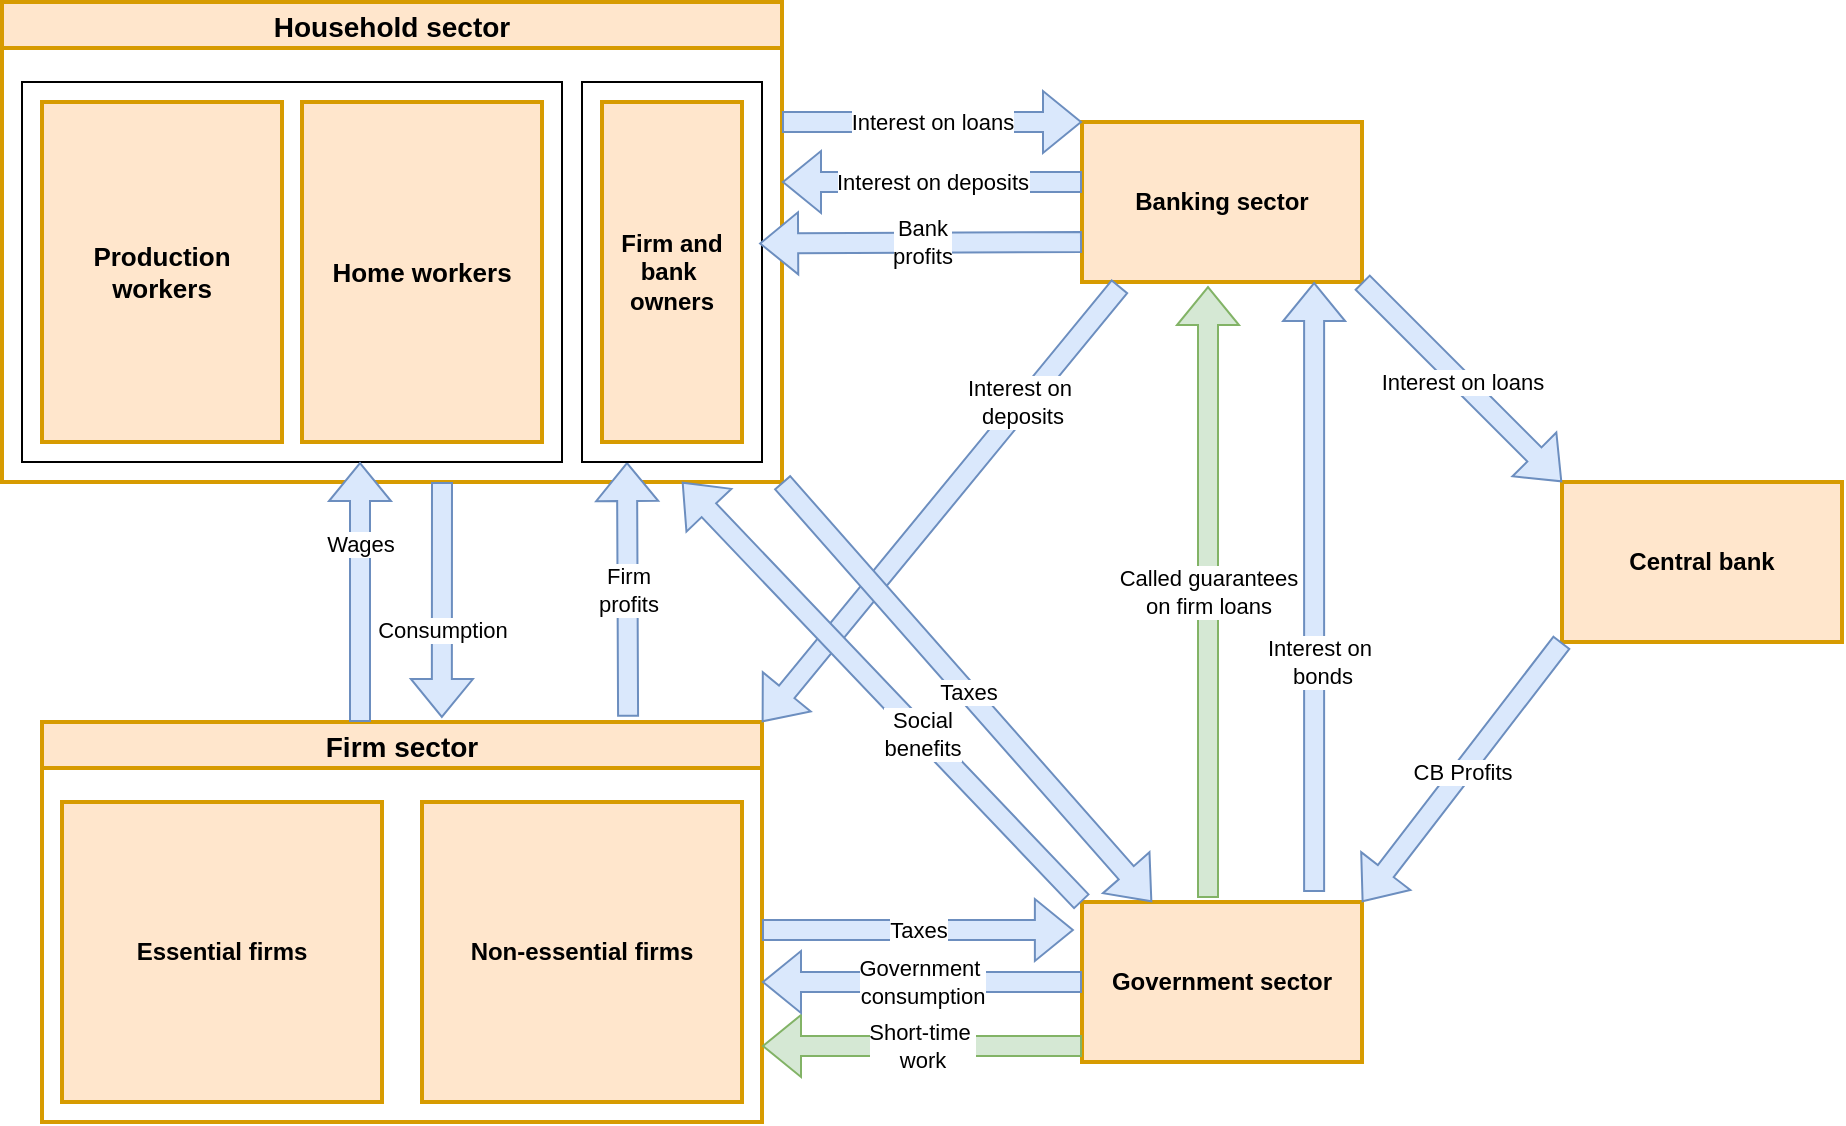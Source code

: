 <mxfile version="24.5.5" type="github">
  <diagram name="Page-1" id="LTLJHB56SYGIF1e-PyQ5">
    <mxGraphModel dx="1147" dy="616" grid="1" gridSize="10" guides="1" tooltips="1" connect="1" arrows="1" fold="1" page="1" pageScale="1" pageWidth="850" pageHeight="1100" math="0" shadow="0">
      <root>
        <mxCell id="0" />
        <mxCell id="1" parent="0" />
        <mxCell id="_o3PZ7_7_NuoDLqpeevg-22" value="Firm sector" style="swimlane;fillColor=#ffe6cc;strokeColor=#d79b00;strokeWidth=2;fontSize=14;startSize=23;verticalAlign=middle;" parent="1" vertex="1">
          <mxGeometry x="120" y="400" width="360" height="200" as="geometry">
            <mxRectangle x="480" y="200" width="110" height="30" as="alternateBounds" />
          </mxGeometry>
        </mxCell>
        <mxCell id="_o3PZ7_7_NuoDLqpeevg-23" value="&lt;b&gt;Essential firms&lt;/b&gt;" style="rounded=0;whiteSpace=wrap;html=1;fillColor=#ffe6cc;strokeColor=#d79b00;strokeWidth=2;verticalAlign=middle;" parent="_o3PZ7_7_NuoDLqpeevg-22" vertex="1">
          <mxGeometry x="10" y="40" width="160" height="150" as="geometry" />
        </mxCell>
        <mxCell id="_o3PZ7_7_NuoDLqpeevg-24" value="&lt;b&gt;Non-essential firms&lt;br&gt;&lt;/b&gt;" style="rounded=0;whiteSpace=wrap;html=1;fillColor=#ffe6cc;strokeColor=#d79b00;strokeWidth=2;verticalAlign=middle;" parent="_o3PZ7_7_NuoDLqpeevg-22" vertex="1">
          <mxGeometry x="190" y="40" width="160" height="150" as="geometry" />
        </mxCell>
        <mxCell id="_o3PZ7_7_NuoDLqpeevg-1" value="Household sector" style="swimlane;fillColor=#ffe6cc;strokeColor=#d79b00;strokeWidth=2;fontSize=14;startSize=23;verticalAlign=middle;" parent="1" vertex="1">
          <mxGeometry x="100" y="40" width="390" height="240" as="geometry">
            <mxRectangle x="480" y="200" width="110" height="30" as="alternateBounds" />
          </mxGeometry>
        </mxCell>
        <mxCell id="u_YEaIF2QH5trvbsYuP5-1" value="" style="rounded=0;whiteSpace=wrap;html=1;" vertex="1" parent="_o3PZ7_7_NuoDLqpeevg-1">
          <mxGeometry x="10" y="40" width="270" height="190" as="geometry" />
        </mxCell>
        <mxCell id="_o3PZ7_7_NuoDLqpeevg-2" value="&lt;b&gt;&lt;font style=&quot;font-size: 13px;&quot;&gt;Production workers&lt;/font&gt;&lt;/b&gt;" style="rounded=0;whiteSpace=wrap;html=1;fillColor=#ffe6cc;strokeColor=#d79b00;strokeWidth=2;verticalAlign=middle;" parent="_o3PZ7_7_NuoDLqpeevg-1" vertex="1">
          <mxGeometry x="20" y="50" width="120" height="170" as="geometry" />
        </mxCell>
        <mxCell id="_o3PZ7_7_NuoDLqpeevg-4" value="&lt;b&gt;&lt;font style=&quot;font-size: 13px;&quot;&gt;Home workers&lt;/font&gt;&lt;/b&gt;" style="rounded=0;whiteSpace=wrap;html=1;fillColor=#ffe6cc;strokeColor=#d79b00;strokeWidth=2;verticalAlign=middle;" parent="_o3PZ7_7_NuoDLqpeevg-1" vertex="1">
          <mxGeometry x="150" y="50" width="120" height="170" as="geometry" />
        </mxCell>
        <mxCell id="_o3PZ7_7_NuoDLqpeevg-25" value="&lt;b&gt;Banking sector&lt;/b&gt;" style="rounded=0;whiteSpace=wrap;html=1;fillColor=#ffe6cc;strokeColor=#d79b00;strokeWidth=2;" parent="1" vertex="1">
          <mxGeometry x="640" y="100" width="140" height="80" as="geometry" />
        </mxCell>
        <mxCell id="_o3PZ7_7_NuoDLqpeevg-26" value="&lt;b&gt;Government sector&lt;br&gt;&lt;/b&gt;" style="rounded=0;whiteSpace=wrap;html=1;fillColor=#ffe6cc;strokeColor=#d79b00;strokeWidth=2;" parent="1" vertex="1">
          <mxGeometry x="640" y="490" width="140" height="80" as="geometry" />
        </mxCell>
        <mxCell id="_o3PZ7_7_NuoDLqpeevg-27" value="&lt;b&gt;Central bank&lt;/b&gt;" style="rounded=0;whiteSpace=wrap;html=1;fillColor=#ffe6cc;strokeColor=#d79b00;strokeWidth=2;" parent="1" vertex="1">
          <mxGeometry x="880" y="280" width="140" height="80" as="geometry" />
        </mxCell>
        <mxCell id="_o3PZ7_7_NuoDLqpeevg-32" value="&lt;div&gt;Short-time&amp;nbsp;&lt;/div&gt;&lt;div&gt;work&lt;/div&gt;" style="shape=flexArrow;endArrow=classic;html=1;rounded=0;fillColor=#d5e8d4;strokeColor=#82b366;exitX=0;exitY=1;exitDx=0;exitDy=0;" parent="1" edge="1">
          <mxGeometry width="50" height="50" relative="1" as="geometry">
            <mxPoint x="640" y="562" as="sourcePoint" />
            <mxPoint x="480" y="562" as="targetPoint" />
          </mxGeometry>
        </mxCell>
        <mxCell id="_o3PZ7_7_NuoDLqpeevg-33" value="&lt;div&gt;Called guarantees&lt;/div&gt;&lt;div&gt;on firm loans&lt;br&gt;&lt;/div&gt;" style="shape=flexArrow;endArrow=classic;html=1;rounded=0;fillColor=#d5e8d4;strokeColor=#82b366;exitX=0.45;exitY=-0.025;exitDx=0;exitDy=0;exitPerimeter=0;entryX=0.45;entryY=1.025;entryDx=0;entryDy=0;entryPerimeter=0;" parent="1" source="_o3PZ7_7_NuoDLqpeevg-26" target="_o3PZ7_7_NuoDLqpeevg-25" edge="1">
          <mxGeometry width="50" height="50" relative="1" as="geometry">
            <mxPoint x="710" y="440" as="sourcePoint" />
            <mxPoint x="703" y="200" as="targetPoint" />
          </mxGeometry>
        </mxCell>
        <mxCell id="_o3PZ7_7_NuoDLqpeevg-34" value="&lt;div&gt;Wages&lt;/div&gt;" style="shape=flexArrow;endArrow=classic;html=1;rounded=0;fillColor=#dae8fc;strokeColor=#6c8ebf;" parent="1" edge="1">
          <mxGeometry x="0.375" width="50" height="50" relative="1" as="geometry">
            <mxPoint x="279" y="400" as="sourcePoint" />
            <mxPoint x="279" y="270" as="targetPoint" />
            <mxPoint as="offset" />
          </mxGeometry>
        </mxCell>
        <mxCell id="_o3PZ7_7_NuoDLqpeevg-35" value="Consumption" style="shape=flexArrow;endArrow=classic;html=1;rounded=0;fillColor=#dae8fc;strokeColor=#6c8ebf;entryX=0.472;entryY=-0.015;entryDx=0;entryDy=0;entryPerimeter=0;" parent="1" edge="1">
          <mxGeometry x="0.261" width="50" height="50" relative="1" as="geometry">
            <mxPoint x="320" y="280" as="sourcePoint" />
            <mxPoint x="319.92" y="398" as="targetPoint" />
            <mxPoint as="offset" />
          </mxGeometry>
        </mxCell>
        <mxCell id="_o3PZ7_7_NuoDLqpeevg-36" value="&lt;div&gt;Firm&lt;/div&gt;&lt;div&gt;profits&lt;br&gt;&lt;/div&gt;" style="shape=flexArrow;endArrow=classic;html=1;rounded=0;fillColor=#dae8fc;strokeColor=#6c8ebf;entryX=0.25;entryY=1;entryDx=0;entryDy=0;exitX=0.814;exitY=-0.013;exitDx=0;exitDy=0;exitPerimeter=0;" parent="1" source="_o3PZ7_7_NuoDLqpeevg-22" target="u_YEaIF2QH5trvbsYuP5-2" edge="1">
          <mxGeometry width="50" height="50" relative="1" as="geometry">
            <mxPoint x="400" y="400" as="sourcePoint" />
            <mxPoint x="370" y="280" as="targetPoint" />
          </mxGeometry>
        </mxCell>
        <mxCell id="_o3PZ7_7_NuoDLqpeevg-37" value="Interest on loans" style="shape=flexArrow;endArrow=classic;html=1;rounded=0;strokeColor=#6c8ebf;align=center;verticalAlign=middle;fontFamily=Helvetica;fontSize=11;fontColor=default;labelBackgroundColor=default;fillColor=#dae8fc;entryX=0;entryY=0;entryDx=0;entryDy=0;" parent="1" target="_o3PZ7_7_NuoDLqpeevg-25" edge="1">
          <mxGeometry width="50" height="50" relative="1" as="geometry">
            <mxPoint x="490" y="100" as="sourcePoint" />
            <mxPoint x="610" y="350" as="targetPoint" />
          </mxGeometry>
        </mxCell>
        <mxCell id="_o3PZ7_7_NuoDLqpeevg-38" value="Interest on deposits" style="shape=flexArrow;endArrow=classic;html=1;rounded=0;strokeColor=#6c8ebf;align=center;verticalAlign=middle;fontFamily=Helvetica;fontSize=11;fontColor=default;labelBackgroundColor=default;fillColor=#dae8fc;exitX=0;exitY=0.375;exitDx=0;exitDy=0;exitPerimeter=0;" parent="1" source="_o3PZ7_7_NuoDLqpeevg-25" edge="1">
          <mxGeometry width="50" height="50" relative="1" as="geometry">
            <mxPoint x="620" y="130" as="sourcePoint" />
            <mxPoint x="490" y="130" as="targetPoint" />
          </mxGeometry>
        </mxCell>
        <mxCell id="_o3PZ7_7_NuoDLqpeevg-40" value="&lt;div&gt;Interest on&amp;nbsp;&lt;/div&gt;&lt;div&gt;deposits&lt;/div&gt;" style="shape=flexArrow;endArrow=classic;html=1;rounded=0;strokeColor=#6c8ebf;align=center;verticalAlign=middle;fontFamily=Helvetica;fontSize=11;fontColor=default;labelBackgroundColor=default;fillColor=#dae8fc;exitX=0.136;exitY=1.025;exitDx=0;exitDy=0;exitPerimeter=0;entryX=1;entryY=0;entryDx=0;entryDy=0;" parent="1" source="_o3PZ7_7_NuoDLqpeevg-25" target="_o3PZ7_7_NuoDLqpeevg-22" edge="1">
          <mxGeometry x="-0.462" y="-1" width="50" height="50" relative="1" as="geometry">
            <mxPoint x="560" y="400" as="sourcePoint" />
            <mxPoint x="610" y="350" as="targetPoint" />
            <mxPoint as="offset" />
          </mxGeometry>
        </mxCell>
        <mxCell id="_o3PZ7_7_NuoDLqpeevg-41" value="&lt;div&gt;Government&amp;nbsp;&lt;/div&gt;&lt;div&gt;consumption&lt;/div&gt;" style="shape=flexArrow;endArrow=classic;html=1;rounded=0;strokeColor=#6c8ebf;align=center;verticalAlign=middle;fontFamily=Helvetica;fontSize=11;fontColor=default;labelBackgroundColor=default;fillColor=#dae8fc;exitX=0;exitY=0.5;exitDx=0;exitDy=0;" parent="1" source="_o3PZ7_7_NuoDLqpeevg-26" edge="1">
          <mxGeometry width="50" height="50" relative="1" as="geometry">
            <mxPoint x="560" y="400" as="sourcePoint" />
            <mxPoint x="480" y="530" as="targetPoint" />
          </mxGeometry>
        </mxCell>
        <mxCell id="_o3PZ7_7_NuoDLqpeevg-42" value="Taxes" style="shape=flexArrow;endArrow=classic;html=1;rounded=0;strokeColor=#6c8ebf;align=center;verticalAlign=middle;fontFamily=Helvetica;fontSize=11;fontColor=default;labelBackgroundColor=default;fillColor=#dae8fc;entryX=-0.029;entryY=0.175;entryDx=0;entryDy=0;entryPerimeter=0;" parent="1" target="_o3PZ7_7_NuoDLqpeevg-26" edge="1">
          <mxGeometry width="50" height="50" relative="1" as="geometry">
            <mxPoint x="480" y="504" as="sourcePoint" />
            <mxPoint x="610" y="350" as="targetPoint" />
          </mxGeometry>
        </mxCell>
        <mxCell id="_o3PZ7_7_NuoDLqpeevg-43" value="&lt;div&gt;Social&lt;/div&gt;&lt;div&gt;benefits&lt;br&gt;&lt;/div&gt;" style="shape=flexArrow;endArrow=classic;html=1;rounded=0;strokeColor=#6c8ebf;align=center;verticalAlign=middle;fontFamily=Helvetica;fontSize=11;fontColor=default;labelBackgroundColor=default;fillColor=#dae8fc;exitX=0;exitY=0;exitDx=0;exitDy=0;" parent="1" source="_o3PZ7_7_NuoDLqpeevg-26" edge="1">
          <mxGeometry x="-0.2" width="50" height="50" relative="1" as="geometry">
            <mxPoint x="560" y="400" as="sourcePoint" />
            <mxPoint x="440" y="280" as="targetPoint" />
            <mxPoint as="offset" />
          </mxGeometry>
        </mxCell>
        <mxCell id="_o3PZ7_7_NuoDLqpeevg-44" value="Taxes" style="shape=flexArrow;endArrow=classic;html=1;rounded=0;strokeColor=#6c8ebf;align=center;verticalAlign=middle;fontFamily=Helvetica;fontSize=11;fontColor=default;labelBackgroundColor=default;fillColor=#dae8fc;entryX=0.25;entryY=0;entryDx=0;entryDy=0;exitX=1;exitY=1;exitDx=0;exitDy=0;" parent="1" source="_o3PZ7_7_NuoDLqpeevg-1" target="_o3PZ7_7_NuoDLqpeevg-26" edge="1">
          <mxGeometry width="50" height="50" relative="1" as="geometry">
            <mxPoint x="560" y="400" as="sourcePoint" />
            <mxPoint x="610" y="350" as="targetPoint" />
          </mxGeometry>
        </mxCell>
        <mxCell id="_o3PZ7_7_NuoDLqpeevg-46" value="Interest on loans" style="shape=flexArrow;endArrow=classic;html=1;rounded=0;strokeColor=#6c8ebf;align=center;verticalAlign=middle;fontFamily=Helvetica;fontSize=11;fontColor=default;labelBackgroundColor=default;fillColor=#dae8fc;entryX=0;entryY=0;entryDx=0;entryDy=0;exitX=1;exitY=1;exitDx=0;exitDy=0;" parent="1" source="_o3PZ7_7_NuoDLqpeevg-25" target="_o3PZ7_7_NuoDLqpeevg-27" edge="1">
          <mxGeometry width="50" height="50" relative="1" as="geometry">
            <mxPoint x="560" y="400" as="sourcePoint" />
            <mxPoint x="610" y="350" as="targetPoint" />
          </mxGeometry>
        </mxCell>
        <mxCell id="_o3PZ7_7_NuoDLqpeevg-47" value="CB Profits" style="shape=flexArrow;endArrow=classic;html=1;rounded=0;strokeColor=#6c8ebf;align=center;verticalAlign=middle;fontFamily=Helvetica;fontSize=11;fontColor=default;labelBackgroundColor=default;fillColor=#dae8fc;exitX=0;exitY=1;exitDx=0;exitDy=0;entryX=1;entryY=0;entryDx=0;entryDy=0;" parent="1" source="_o3PZ7_7_NuoDLqpeevg-27" target="_o3PZ7_7_NuoDLqpeevg-26" edge="1">
          <mxGeometry width="50" height="50" relative="1" as="geometry">
            <mxPoint x="560" y="400" as="sourcePoint" />
            <mxPoint x="610" y="350" as="targetPoint" />
          </mxGeometry>
        </mxCell>
        <mxCell id="_o3PZ7_7_NuoDLqpeevg-48" value="&lt;div&gt;Interest on&amp;nbsp;&lt;/div&gt;&lt;div&gt;bonds&lt;/div&gt;" style="shape=flexArrow;endArrow=classic;html=1;rounded=0;strokeColor=#6c8ebf;align=center;verticalAlign=middle;fontFamily=Helvetica;fontSize=11;fontColor=default;labelBackgroundColor=default;fillColor=#dae8fc;exitX=0.829;exitY=-0.062;exitDx=0;exitDy=0;exitPerimeter=0;entryX=0.829;entryY=1;entryDx=0;entryDy=0;entryPerimeter=0;" parent="1" source="_o3PZ7_7_NuoDLqpeevg-26" target="_o3PZ7_7_NuoDLqpeevg-25" edge="1">
          <mxGeometry x="-0.246" y="-4" width="50" height="50" relative="1" as="geometry">
            <mxPoint x="560" y="400" as="sourcePoint" />
            <mxPoint x="610" y="350" as="targetPoint" />
            <mxPoint as="offset" />
          </mxGeometry>
        </mxCell>
        <mxCell id="u_YEaIF2QH5trvbsYuP5-2" value="" style="rounded=0;whiteSpace=wrap;html=1;" vertex="1" parent="1">
          <mxGeometry x="390" y="80" width="90" height="190" as="geometry" />
        </mxCell>
        <mxCell id="u_YEaIF2QH5trvbsYuP5-4" value="&lt;div&gt;&lt;b&gt;Firm and bank&amp;nbsp;&lt;/b&gt;&lt;/div&gt;&lt;div&gt;&lt;b&gt;owners&lt;/b&gt;&lt;/div&gt;" style="rounded=0;whiteSpace=wrap;html=1;fillColor=#ffe6cc;strokeColor=#d79b00;strokeWidth=2;verticalAlign=middle;" vertex="1" parent="1">
          <mxGeometry x="400" y="90" width="70" height="170" as="geometry" />
        </mxCell>
        <mxCell id="u_YEaIF2QH5trvbsYuP5-5" value="&lt;div&gt;Bank&lt;/div&gt;&lt;div&gt;profits&lt;br&gt;&lt;/div&gt;" style="shape=flexArrow;endArrow=classic;html=1;rounded=0;fillColor=#dae8fc;strokeColor=#6c8ebf;entryX=0.984;entryY=0.425;entryDx=0;entryDy=0;exitX=0;exitY=0.75;exitDx=0;exitDy=0;entryPerimeter=0;" edge="1" parent="1" source="_o3PZ7_7_NuoDLqpeevg-25" target="u_YEaIF2QH5trvbsYuP5-2">
          <mxGeometry x="-0.004" width="50" height="50" relative="1" as="geometry">
            <mxPoint x="550" y="277" as="sourcePoint" />
            <mxPoint x="550" y="150" as="targetPoint" />
            <mxPoint as="offset" />
          </mxGeometry>
        </mxCell>
      </root>
    </mxGraphModel>
  </diagram>
</mxfile>
